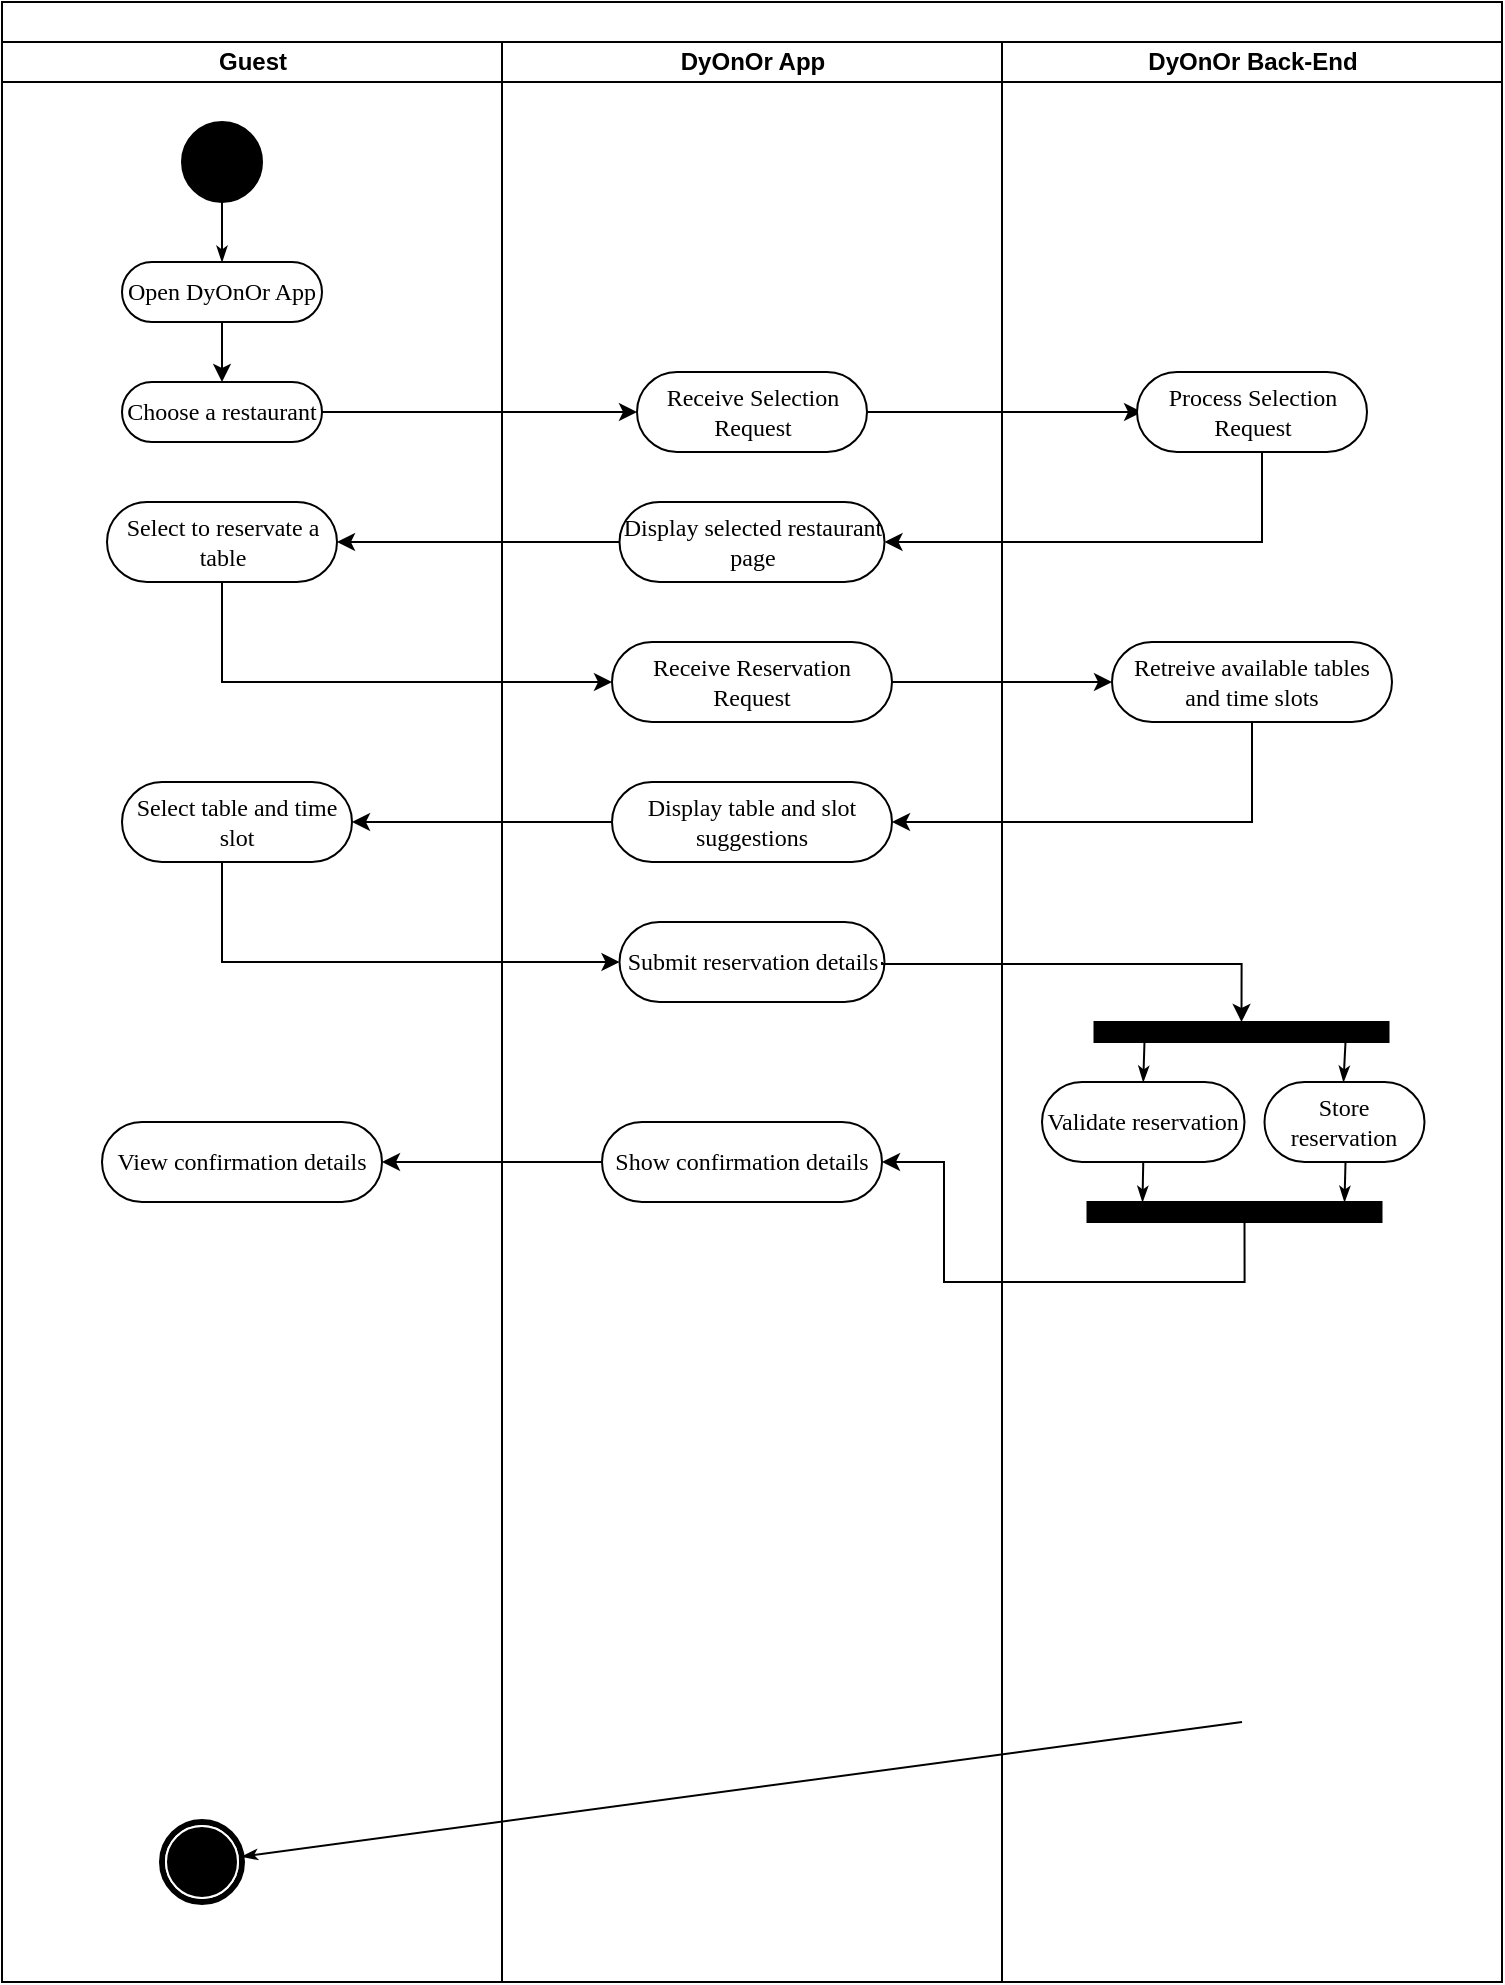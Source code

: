 <mxfile version="24.8.6">
  <diagram name="Page-1" id="0783ab3e-0a74-02c8-0abd-f7b4e66b4bec">
    <mxGraphModel dx="954" dy="599" grid="1" gridSize="10" guides="1" tooltips="1" connect="1" arrows="1" fold="1" page="1" pageScale="1" pageWidth="850" pageHeight="1100" background="none" math="0" shadow="0">
      <root>
        <mxCell id="0" />
        <mxCell id="1" parent="0" />
        <mxCell id="1c1d494c118603dd-1" value="" style="swimlane;html=1;childLayout=stackLayout;startSize=20;rounded=0;shadow=0;comic=0;labelBackgroundColor=none;strokeWidth=1;fontFamily=Verdana;fontSize=12;align=center;" parent="1" vertex="1">
          <mxGeometry x="40" y="20" width="750" height="990" as="geometry" />
        </mxCell>
        <mxCell id="1c1d494c118603dd-2" value="Guest" style="swimlane;html=1;startSize=20;" parent="1c1d494c118603dd-1" vertex="1">
          <mxGeometry y="20" width="250" height="970" as="geometry" />
        </mxCell>
        <mxCell id="60571a20871a0731-4" value="" style="ellipse;whiteSpace=wrap;html=1;rounded=0;shadow=0;comic=0;labelBackgroundColor=none;strokeWidth=1;fillColor=#000000;fontFamily=Verdana;fontSize=12;align=center;" parent="1c1d494c118603dd-2" vertex="1">
          <mxGeometry x="90" y="40" width="40" height="40" as="geometry" />
        </mxCell>
        <mxCell id="XNlw5FPeqtOS92LYTXNj-4" style="edgeStyle=orthogonalEdgeStyle;rounded=0;orthogonalLoop=1;jettySize=auto;html=1;" edge="1" parent="1c1d494c118603dd-2" source="60571a20871a0731-8">
          <mxGeometry relative="1" as="geometry">
            <mxPoint x="110" y="170" as="targetPoint" />
          </mxGeometry>
        </mxCell>
        <mxCell id="60571a20871a0731-8" value="Open DyOnOr App" style="rounded=1;whiteSpace=wrap;html=1;shadow=0;comic=0;labelBackgroundColor=none;strokeWidth=1;fontFamily=Verdana;fontSize=12;align=center;arcSize=50;" parent="1c1d494c118603dd-2" vertex="1">
          <mxGeometry x="60" y="110" width="100" height="30" as="geometry" />
        </mxCell>
        <mxCell id="1c1d494c118603dd-27" style="edgeStyle=orthogonalEdgeStyle;rounded=0;html=1;labelBackgroundColor=none;startArrow=none;startFill=0;startSize=5;endArrow=classicThin;endFill=1;endSize=5;jettySize=auto;orthogonalLoop=1;strokeWidth=1;fontFamily=Verdana;fontSize=12" parent="1c1d494c118603dd-2" source="60571a20871a0731-4" target="60571a20871a0731-8" edge="1">
          <mxGeometry relative="1" as="geometry" />
        </mxCell>
        <mxCell id="XNlw5FPeqtOS92LYTXNj-5" value="Choose a restaurant" style="rounded=1;whiteSpace=wrap;html=1;shadow=0;comic=0;labelBackgroundColor=none;strokeWidth=1;fontFamily=Verdana;fontSize=12;align=center;arcSize=50;" vertex="1" parent="1c1d494c118603dd-2">
          <mxGeometry x="60" y="170" width="100" height="30" as="geometry" />
        </mxCell>
        <mxCell id="XNlw5FPeqtOS92LYTXNj-14" value="Select to reservate a table" style="rounded=1;whiteSpace=wrap;html=1;shadow=0;comic=0;labelBackgroundColor=none;strokeWidth=1;fontFamily=Verdana;fontSize=12;align=center;arcSize=50;" vertex="1" parent="1c1d494c118603dd-2">
          <mxGeometry x="52.5" y="230" width="115" height="40" as="geometry" />
        </mxCell>
        <mxCell id="XNlw5FPeqtOS92LYTXNj-24" value="Select table and time slot" style="rounded=1;whiteSpace=wrap;html=1;shadow=0;comic=0;labelBackgroundColor=none;strokeWidth=1;fontFamily=Verdana;fontSize=12;align=center;arcSize=50;" vertex="1" parent="1c1d494c118603dd-2">
          <mxGeometry x="60" y="370" width="115" height="40" as="geometry" />
        </mxCell>
        <mxCell id="XNlw5FPeqtOS92LYTXNj-43" value="View confirmation details" style="rounded=1;whiteSpace=wrap;html=1;shadow=0;comic=0;labelBackgroundColor=none;strokeWidth=1;fontFamily=Verdana;fontSize=12;align=center;arcSize=50;" vertex="1" parent="1c1d494c118603dd-2">
          <mxGeometry x="50" y="540" width="140" height="40" as="geometry" />
        </mxCell>
        <mxCell id="60571a20871a0731-5" value="" style="shape=mxgraph.bpmn.shape;html=1;verticalLabelPosition=bottom;labelBackgroundColor=#ffffff;verticalAlign=top;perimeter=ellipsePerimeter;outline=end;symbol=terminate;rounded=0;shadow=0;comic=0;strokeWidth=1;fontFamily=Verdana;fontSize=12;align=center;" parent="1c1d494c118603dd-2" vertex="1">
          <mxGeometry x="80" y="890" width="40" height="40" as="geometry" />
        </mxCell>
        <mxCell id="1c1d494c118603dd-3" value="DyOnOr App" style="swimlane;html=1;startSize=20;" parent="1c1d494c118603dd-1" vertex="1">
          <mxGeometry x="250" y="20" width="250" height="970" as="geometry" />
        </mxCell>
        <mxCell id="XNlw5FPeqtOS92LYTXNj-7" value="Receive Selection Request" style="rounded=1;whiteSpace=wrap;html=1;shadow=0;comic=0;labelBackgroundColor=none;strokeWidth=1;fontFamily=Verdana;fontSize=12;align=center;arcSize=50;" vertex="1" parent="1c1d494c118603dd-3">
          <mxGeometry x="67.5" y="165" width="115" height="40" as="geometry" />
        </mxCell>
        <mxCell id="XNlw5FPeqtOS92LYTXNj-12" value="Display selected restaurant page" style="rounded=1;whiteSpace=wrap;html=1;shadow=0;comic=0;labelBackgroundColor=none;strokeWidth=1;fontFamily=Verdana;fontSize=12;align=center;arcSize=50;" vertex="1" parent="1c1d494c118603dd-3">
          <mxGeometry x="58.75" y="230" width="132.5" height="40" as="geometry" />
        </mxCell>
        <mxCell id="XNlw5FPeqtOS92LYTXNj-17" value="Receive Reservation Request" style="rounded=1;whiteSpace=wrap;html=1;shadow=0;comic=0;labelBackgroundColor=none;strokeWidth=1;fontFamily=Verdana;fontSize=12;align=center;arcSize=50;" vertex="1" parent="1c1d494c118603dd-3">
          <mxGeometry x="55" y="300" width="140" height="40" as="geometry" />
        </mxCell>
        <mxCell id="XNlw5FPeqtOS92LYTXNj-22" value="Display table and slot suggestions" style="rounded=1;whiteSpace=wrap;html=1;shadow=0;comic=0;labelBackgroundColor=none;strokeWidth=1;fontFamily=Verdana;fontSize=12;align=center;arcSize=50;" vertex="1" parent="1c1d494c118603dd-3">
          <mxGeometry x="55" y="370" width="140" height="40" as="geometry" />
        </mxCell>
        <mxCell id="XNlw5FPeqtOS92LYTXNj-25" value="Submit reservation details" style="rounded=1;whiteSpace=wrap;html=1;shadow=0;comic=0;labelBackgroundColor=none;strokeWidth=1;fontFamily=Verdana;fontSize=12;align=center;arcSize=50;" vertex="1" parent="1c1d494c118603dd-3">
          <mxGeometry x="58.75" y="440" width="132.5" height="40" as="geometry" />
        </mxCell>
        <mxCell id="XNlw5FPeqtOS92LYTXNj-40" value="Show confirmation details" style="rounded=1;whiteSpace=wrap;html=1;shadow=0;comic=0;labelBackgroundColor=none;strokeWidth=1;fontFamily=Verdana;fontSize=12;align=center;arcSize=50;" vertex="1" parent="1c1d494c118603dd-3">
          <mxGeometry x="50" y="540" width="140" height="40" as="geometry" />
        </mxCell>
        <mxCell id="XNlw5FPeqtOS92LYTXNj-6" style="edgeStyle=orthogonalEdgeStyle;rounded=0;orthogonalLoop=1;jettySize=auto;html=1;entryX=0;entryY=0.5;entryDx=0;entryDy=0;" edge="1" parent="1c1d494c118603dd-1" source="XNlw5FPeqtOS92LYTXNj-5" target="XNlw5FPeqtOS92LYTXNj-7">
          <mxGeometry relative="1" as="geometry">
            <mxPoint x="290" y="205" as="targetPoint" />
          </mxGeometry>
        </mxCell>
        <mxCell id="XNlw5FPeqtOS92LYTXNj-8" style="edgeStyle=orthogonalEdgeStyle;rounded=0;orthogonalLoop=1;jettySize=auto;html=1;entryX=0.022;entryY=0.5;entryDx=0;entryDy=0;entryPerimeter=0;" edge="1" parent="1c1d494c118603dd-1" source="XNlw5FPeqtOS92LYTXNj-7" target="XNlw5FPeqtOS92LYTXNj-9">
          <mxGeometry relative="1" as="geometry">
            <mxPoint x="560" y="210" as="targetPoint" />
          </mxGeometry>
        </mxCell>
        <mxCell id="XNlw5FPeqtOS92LYTXNj-13" style="edgeStyle=orthogonalEdgeStyle;rounded=0;orthogonalLoop=1;jettySize=auto;html=1;entryX=1;entryY=0.5;entryDx=0;entryDy=0;" edge="1" parent="1c1d494c118603dd-1" source="XNlw5FPeqtOS92LYTXNj-9" target="XNlw5FPeqtOS92LYTXNj-12">
          <mxGeometry relative="1" as="geometry">
            <Array as="points">
              <mxPoint x="630" y="270" />
            </Array>
          </mxGeometry>
        </mxCell>
        <mxCell id="XNlw5FPeqtOS92LYTXNj-16" style="edgeStyle=orthogonalEdgeStyle;rounded=0;orthogonalLoop=1;jettySize=auto;html=1;entryX=1;entryY=0.5;entryDx=0;entryDy=0;" edge="1" parent="1c1d494c118603dd-1" source="XNlw5FPeqtOS92LYTXNj-12" target="XNlw5FPeqtOS92LYTXNj-14">
          <mxGeometry relative="1" as="geometry" />
        </mxCell>
        <mxCell id="XNlw5FPeqtOS92LYTXNj-20" style="edgeStyle=orthogonalEdgeStyle;rounded=0;orthogonalLoop=1;jettySize=auto;html=1;entryX=0;entryY=0.5;entryDx=0;entryDy=0;" edge="1" parent="1c1d494c118603dd-1" source="XNlw5FPeqtOS92LYTXNj-14" target="XNlw5FPeqtOS92LYTXNj-17">
          <mxGeometry relative="1" as="geometry">
            <Array as="points">
              <mxPoint x="110" y="340" />
            </Array>
          </mxGeometry>
        </mxCell>
        <mxCell id="XNlw5FPeqtOS92LYTXNj-21" style="edgeStyle=orthogonalEdgeStyle;rounded=0;orthogonalLoop=1;jettySize=auto;html=1;entryX=0;entryY=0.5;entryDx=0;entryDy=0;" edge="1" parent="1c1d494c118603dd-1" source="XNlw5FPeqtOS92LYTXNj-17" target="XNlw5FPeqtOS92LYTXNj-18">
          <mxGeometry relative="1" as="geometry" />
        </mxCell>
        <mxCell id="XNlw5FPeqtOS92LYTXNj-23" style="edgeStyle=orthogonalEdgeStyle;rounded=0;orthogonalLoop=1;jettySize=auto;html=1;entryX=1;entryY=0.5;entryDx=0;entryDy=0;" edge="1" parent="1c1d494c118603dd-1" source="XNlw5FPeqtOS92LYTXNj-18" target="XNlw5FPeqtOS92LYTXNj-22">
          <mxGeometry relative="1" as="geometry">
            <Array as="points">
              <mxPoint x="625" y="410" />
            </Array>
          </mxGeometry>
        </mxCell>
        <mxCell id="XNlw5FPeqtOS92LYTXNj-28" style="edgeStyle=orthogonalEdgeStyle;rounded=0;orthogonalLoop=1;jettySize=auto;html=1;entryX=1;entryY=0.5;entryDx=0;entryDy=0;" edge="1" parent="1c1d494c118603dd-1" source="XNlw5FPeqtOS92LYTXNj-22" target="XNlw5FPeqtOS92LYTXNj-24">
          <mxGeometry relative="1" as="geometry" />
        </mxCell>
        <mxCell id="XNlw5FPeqtOS92LYTXNj-29" style="edgeStyle=orthogonalEdgeStyle;rounded=0;orthogonalLoop=1;jettySize=auto;html=1;entryX=0;entryY=0.5;entryDx=0;entryDy=0;" edge="1" parent="1c1d494c118603dd-1" source="XNlw5FPeqtOS92LYTXNj-24" target="XNlw5FPeqtOS92LYTXNj-25">
          <mxGeometry relative="1" as="geometry">
            <Array as="points">
              <mxPoint x="110" y="480" />
            </Array>
          </mxGeometry>
        </mxCell>
        <mxCell id="1c1d494c118603dd-4" value="DyOnOr Back-End" style="swimlane;html=1;startSize=20;" parent="1c1d494c118603dd-1" vertex="1">
          <mxGeometry x="500" y="20" width="250" height="970" as="geometry" />
        </mxCell>
        <mxCell id="1c1d494c118603dd-45" style="edgeStyle=none;rounded=0;html=1;labelBackgroundColor=none;startArrow=none;startFill=0;startSize=5;endArrow=classicThin;endFill=1;endSize=5;jettySize=auto;orthogonalLoop=1;strokeWidth=1;fontFamily=Verdana;fontSize=12" parent="1c1d494c118603dd-4" target="60571a20871a0731-5" edge="1">
          <mxGeometry relative="1" as="geometry">
            <mxPoint x="120" y="840" as="sourcePoint" />
          </mxGeometry>
        </mxCell>
        <mxCell id="XNlw5FPeqtOS92LYTXNj-9" value="Process Selection Request" style="rounded=1;whiteSpace=wrap;html=1;shadow=0;comic=0;labelBackgroundColor=none;strokeWidth=1;fontFamily=Verdana;fontSize=12;align=center;arcSize=50;" vertex="1" parent="1c1d494c118603dd-4">
          <mxGeometry x="67.5" y="165" width="115" height="40" as="geometry" />
        </mxCell>
        <mxCell id="XNlw5FPeqtOS92LYTXNj-18" value="Retreive available tables and time slots" style="rounded=1;whiteSpace=wrap;html=1;shadow=0;comic=0;labelBackgroundColor=none;strokeWidth=1;fontFamily=Verdana;fontSize=12;align=center;arcSize=50;" vertex="1" parent="1c1d494c118603dd-4">
          <mxGeometry x="55" y="300" width="140" height="40" as="geometry" />
        </mxCell>
        <mxCell id="1c1d494c118603dd-12" value="" style="whiteSpace=wrap;html=1;rounded=0;shadow=0;comic=0;labelBackgroundColor=none;strokeWidth=1;fillColor=#000000;fontFamily=Verdana;fontSize=12;align=center;rotation=0;" parent="1c1d494c118603dd-4" vertex="1">
          <mxGeometry x="46.25" y="490" width="147" height="10" as="geometry" />
        </mxCell>
        <mxCell id="XNlw5FPeqtOS92LYTXNj-31" value="Validate reservation" style="rounded=1;whiteSpace=wrap;html=1;shadow=0;comic=0;labelBackgroundColor=none;strokeWidth=1;fontFamily=Verdana;fontSize=12;align=center;arcSize=50;" vertex="1" parent="1c1d494c118603dd-4">
          <mxGeometry x="20" y="520" width="101.25" height="40" as="geometry" />
        </mxCell>
        <mxCell id="XNlw5FPeqtOS92LYTXNj-32" value="Store reservation" style="rounded=1;whiteSpace=wrap;html=1;shadow=0;comic=0;labelBackgroundColor=none;strokeWidth=1;fontFamily=Verdana;fontSize=12;align=center;arcSize=50;" vertex="1" parent="1c1d494c118603dd-4">
          <mxGeometry x="131.25" y="520" width="80" height="40" as="geometry" />
        </mxCell>
        <mxCell id="XNlw5FPeqtOS92LYTXNj-33" style="edgeStyle=none;rounded=0;html=1;labelBackgroundColor=none;startArrow=none;startFill=0;startSize=5;endArrow=classicThin;endFill=1;endSize=5;jettySize=auto;orthogonalLoop=1;strokeWidth=1;fontFamily=Verdana;fontSize=12;entryX=0.5;entryY=0;entryDx=0;entryDy=0;" edge="1" parent="1c1d494c118603dd-4" target="XNlw5FPeqtOS92LYTXNj-31">
          <mxGeometry relative="1" as="geometry">
            <mxPoint x="71.25" y="500" as="sourcePoint" />
            <mxPoint x="71.25" y="610" as="targetPoint" />
          </mxGeometry>
        </mxCell>
        <mxCell id="XNlw5FPeqtOS92LYTXNj-35" style="edgeStyle=none;rounded=0;html=1;labelBackgroundColor=none;startArrow=none;startFill=0;startSize=5;endArrow=classicThin;endFill=1;endSize=5;jettySize=auto;orthogonalLoop=1;strokeWidth=1;fontFamily=Verdana;fontSize=12;entryX=0.5;entryY=0;entryDx=0;entryDy=0;" edge="1" parent="1c1d494c118603dd-4">
          <mxGeometry relative="1" as="geometry">
            <mxPoint x="171.75" y="500" as="sourcePoint" />
            <mxPoint x="170.75" y="520" as="targetPoint" />
          </mxGeometry>
        </mxCell>
        <mxCell id="XNlw5FPeqtOS92LYTXNj-36" value="" style="whiteSpace=wrap;html=1;rounded=0;shadow=0;comic=0;labelBackgroundColor=none;strokeWidth=1;fillColor=#000000;fontFamily=Verdana;fontSize=12;align=center;rotation=0;" vertex="1" parent="1c1d494c118603dd-4">
          <mxGeometry x="42.75" y="580" width="147" height="10" as="geometry" />
        </mxCell>
        <mxCell id="XNlw5FPeqtOS92LYTXNj-37" style="edgeStyle=none;rounded=0;html=1;labelBackgroundColor=none;startArrow=none;startFill=0;startSize=5;endArrow=classicThin;endFill=1;endSize=5;jettySize=auto;orthogonalLoop=1;strokeWidth=1;fontFamily=Verdana;fontSize=12;" edge="1" parent="1c1d494c118603dd-4">
          <mxGeometry relative="1" as="geometry">
            <mxPoint x="70.63" y="560" as="sourcePoint" />
            <mxPoint x="70.25" y="580" as="targetPoint" />
            <Array as="points">
              <mxPoint x="70.13" y="560" />
            </Array>
          </mxGeometry>
        </mxCell>
        <mxCell id="XNlw5FPeqtOS92LYTXNj-38" style="edgeStyle=none;rounded=0;html=1;labelBackgroundColor=none;startArrow=none;startFill=0;startSize=5;endArrow=classicThin;endFill=1;endSize=5;jettySize=auto;orthogonalLoop=1;strokeWidth=1;fontFamily=Verdana;fontSize=12;" edge="1" parent="1c1d494c118603dd-4">
          <mxGeometry relative="1" as="geometry">
            <mxPoint x="171.75" y="560" as="sourcePoint" />
            <mxPoint x="171.25" y="580" as="targetPoint" />
          </mxGeometry>
        </mxCell>
        <mxCell id="XNlw5FPeqtOS92LYTXNj-42" style="edgeStyle=orthogonalEdgeStyle;rounded=0;orthogonalLoop=1;jettySize=auto;html=1;entryX=1;entryY=0.5;entryDx=0;entryDy=0;" edge="1" parent="1c1d494c118603dd-4" target="XNlw5FPeqtOS92LYTXNj-40">
          <mxGeometry relative="1" as="geometry">
            <mxPoint x="121.25" y="590" as="sourcePoint" />
            <mxPoint x="-58.75" y="485" as="targetPoint" />
            <Array as="points">
              <mxPoint x="121" y="620" />
              <mxPoint x="-29" y="620" />
              <mxPoint x="-29" y="560" />
            </Array>
          </mxGeometry>
        </mxCell>
        <mxCell id="XNlw5FPeqtOS92LYTXNj-49" style="edgeStyle=orthogonalEdgeStyle;rounded=0;orthogonalLoop=1;jettySize=auto;html=1;entryX=0.5;entryY=0;entryDx=0;entryDy=0;" edge="1" parent="1c1d494c118603dd-4" target="1c1d494c118603dd-12">
          <mxGeometry relative="1" as="geometry">
            <mxPoint x="-60" y="460" as="sourcePoint" />
            <mxPoint x="177.065" y="530" as="targetPoint" />
            <Array as="points">
              <mxPoint x="-60" y="461" />
              <mxPoint x="120" y="461" />
            </Array>
          </mxGeometry>
        </mxCell>
        <mxCell id="XNlw5FPeqtOS92LYTXNj-53" style="edgeStyle=orthogonalEdgeStyle;rounded=0;orthogonalLoop=1;jettySize=auto;html=1;entryX=1;entryY=0.5;entryDx=0;entryDy=0;" edge="1" parent="1c1d494c118603dd-1" source="XNlw5FPeqtOS92LYTXNj-40" target="XNlw5FPeqtOS92LYTXNj-43">
          <mxGeometry relative="1" as="geometry" />
        </mxCell>
      </root>
    </mxGraphModel>
  </diagram>
</mxfile>

